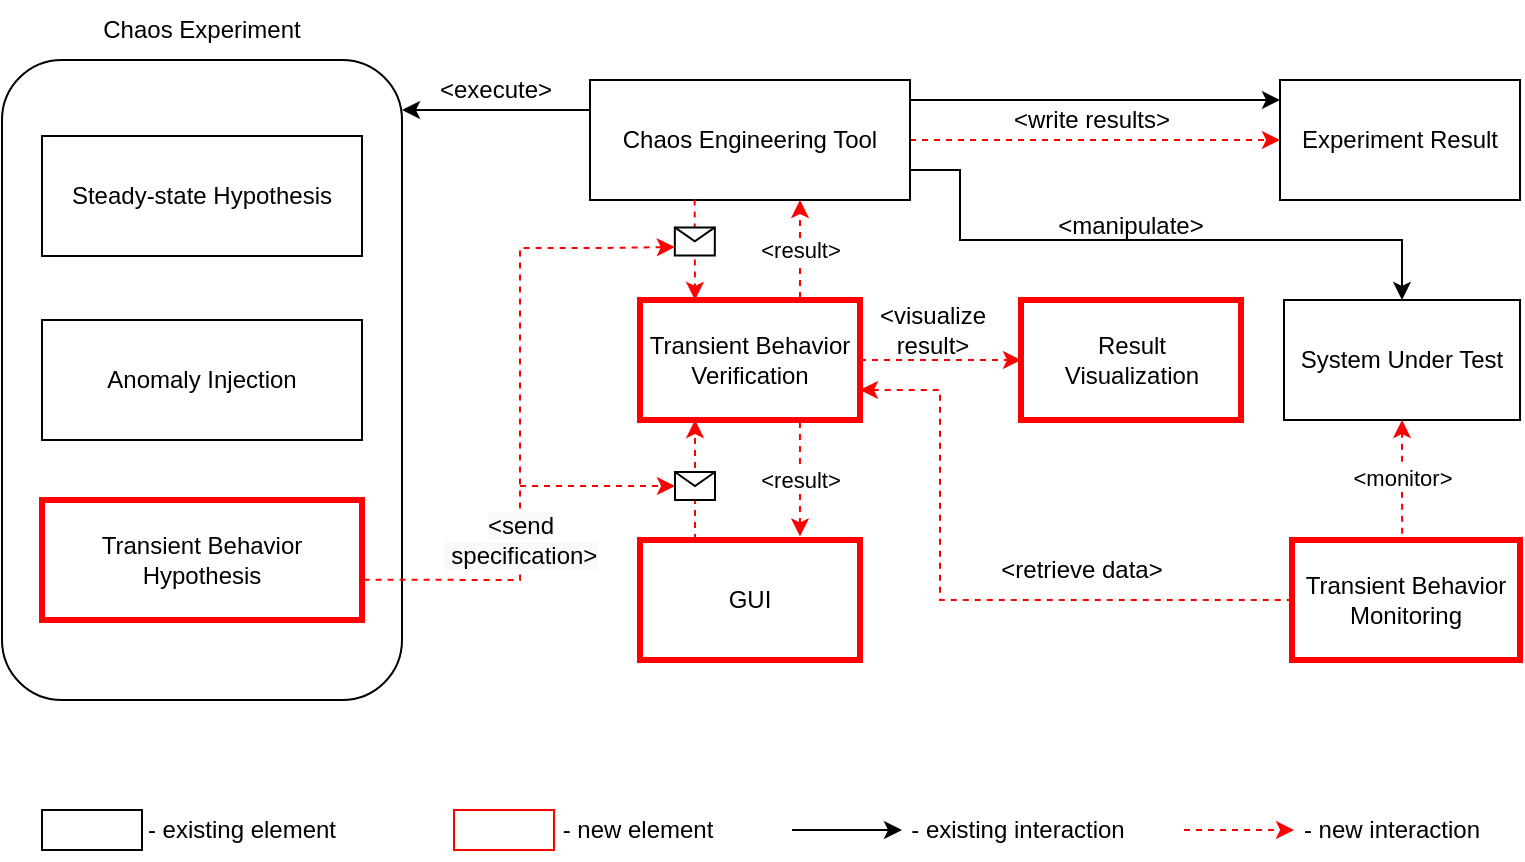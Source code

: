 <mxfile version="20.0.4" type="device"><diagram id="fFr-4gl2UeUn9mwg2rh_" name="Page-1"><mxGraphModel dx="981" dy="554" grid="1" gridSize="10" guides="1" tooltips="1" connect="1" arrows="1" fold="1" page="1" pageScale="1" pageWidth="850" pageHeight="1100" math="0" shadow="0"><root><mxCell id="0"/><mxCell id="1" parent="0"/><mxCell id="uN0FjOASAgnn-tb3AI2a-1" value="" style="rounded=1;whiteSpace=wrap;html=1;gradientColor=none;fillColor=none;" parent="1" vertex="1"><mxGeometry x="1" y="80" width="200" height="320" as="geometry"/></mxCell><mxCell id="uN0FjOASAgnn-tb3AI2a-2" value="Steady-state Hypothesis" style="rounded=0;whiteSpace=wrap;html=1;" parent="1" vertex="1"><mxGeometry x="21" y="118" width="160" height="60" as="geometry"/></mxCell><mxCell id="uN0FjOASAgnn-tb3AI2a-3" value="Anomaly Injection" style="rounded=0;whiteSpace=wrap;html=1;" parent="1" vertex="1"><mxGeometry x="21" y="210" width="160" height="60" as="geometry"/></mxCell><mxCell id="uN0FjOASAgnn-tb3AI2a-4" value="Transient Behavior Hypothesis" style="rounded=0;whiteSpace=wrap;html=1;strokeColor=#FF0000;strokeWidth=3;" parent="1" vertex="1"><mxGeometry x="21" y="300" width="160" height="60" as="geometry"/></mxCell><mxCell id="uN0FjOASAgnn-tb3AI2a-5" value="Chaos Experiment" style="text;html=1;strokeColor=none;fillColor=none;align=center;verticalAlign=middle;whiteSpace=wrap;rounded=0;dashed=1;" parent="1" vertex="1"><mxGeometry x="41" y="50" width="120" height="30" as="geometry"/></mxCell><mxCell id="uN0FjOASAgnn-tb3AI2a-47" style="edgeStyle=orthogonalEdgeStyle;rounded=0;orthogonalLoop=1;jettySize=auto;html=1;exitX=1;exitY=0.5;exitDx=0;exitDy=0;" parent="1" source="uN0FjOASAgnn-tb3AI2a-10" target="uN0FjOASAgnn-tb3AI2a-17" edge="1"><mxGeometry relative="1" as="geometry"><Array as="points"><mxPoint x="455" y="100"/></Array></mxGeometry></mxCell><mxCell id="uN0FjOASAgnn-tb3AI2a-48" style="edgeStyle=orthogonalEdgeStyle;rounded=0;orthogonalLoop=1;jettySize=auto;html=1;exitX=1;exitY=0.75;exitDx=0;exitDy=0;entryX=0.5;entryY=0;entryDx=0;entryDy=0;strokeColor=#000000;" parent="1" source="uN0FjOASAgnn-tb3AI2a-10" target="uN0FjOASAgnn-tb3AI2a-11" edge="1"><mxGeometry relative="1" as="geometry"><Array as="points"><mxPoint x="480" y="135"/><mxPoint x="480" y="170"/><mxPoint x="701" y="170"/></Array></mxGeometry></mxCell><mxCell id="uN0FjOASAgnn-tb3AI2a-49" style="edgeStyle=orthogonalEdgeStyle;rounded=0;orthogonalLoop=1;jettySize=auto;html=1;exitX=1;exitY=0.5;exitDx=0;exitDy=0;dashed=1;strokeColor=#FF0000;" parent="1" source="uN0FjOASAgnn-tb3AI2a-10" target="uN0FjOASAgnn-tb3AI2a-17" edge="1"><mxGeometry relative="1" as="geometry"/></mxCell><mxCell id="uN0FjOASAgnn-tb3AI2a-53" style="edgeStyle=orthogonalEdgeStyle;rounded=0;orthogonalLoop=1;jettySize=auto;html=1;exitX=0;exitY=0.25;exitDx=0;exitDy=0;entryX=1;entryY=0.078;entryDx=0;entryDy=0;entryPerimeter=0;" parent="1" source="uN0FjOASAgnn-tb3AI2a-10" target="uN0FjOASAgnn-tb3AI2a-1" edge="1"><mxGeometry relative="1" as="geometry"/></mxCell><mxCell id="uN0FjOASAgnn-tb3AI2a-10" value="Chaos Engineering Tool" style="rounded=0;whiteSpace=wrap;html=1;strokeColor=#000000;strokeWidth=1;fillColor=none;gradientColor=none;" parent="1" vertex="1"><mxGeometry x="295" y="90" width="160" height="60" as="geometry"/></mxCell><mxCell id="uN0FjOASAgnn-tb3AI2a-11" value="System Under Test" style="rounded=0;whiteSpace=wrap;html=1;strokeColor=#000000;strokeWidth=1;fillColor=none;gradientColor=none;" parent="1" vertex="1"><mxGeometry x="642" y="200" width="118" height="60" as="geometry"/></mxCell><mxCell id="uN0FjOASAgnn-tb3AI2a-41" style="edgeStyle=orthogonalEdgeStyle;rounded=0;orthogonalLoop=1;jettySize=auto;html=1;exitX=1;exitY=0.75;exitDx=0;exitDy=0;entryX=0;entryY=0.5;entryDx=0;entryDy=0;startArrow=classic;startFill=1;endArrow=none;endFill=0;dashed=1;strokeColor=#FF0000;" parent="1" source="uN0FjOASAgnn-tb3AI2a-14" target="uN0FjOASAgnn-tb3AI2a-16" edge="1"><mxGeometry relative="1" as="geometry"><Array as="points"><mxPoint x="470" y="245"/><mxPoint x="470" y="350"/></Array></mxGeometry></mxCell><mxCell id="uN0FjOASAgnn-tb3AI2a-45" value="" style="edgeStyle=orthogonalEdgeStyle;rounded=0;orthogonalLoop=1;jettySize=auto;html=1;dashed=1;strokeColor=#FF0000;" parent="1" source="uN0FjOASAgnn-tb3AI2a-14" target="uN0FjOASAgnn-tb3AI2a-37" edge="1"><mxGeometry relative="1" as="geometry"/></mxCell><mxCell id="uN0FjOASAgnn-tb3AI2a-14" value="Transient Behavior Verification" style="rounded=0;whiteSpace=wrap;html=1;strokeColor=#FF0000;strokeWidth=3;" parent="1" vertex="1"><mxGeometry x="320" y="200" width="110" height="60" as="geometry"/></mxCell><mxCell id="uN0FjOASAgnn-tb3AI2a-16" value="Transient Behavior Monitoring" style="rounded=0;whiteSpace=wrap;html=1;strokeColor=#FF0000;strokeWidth=3;" parent="1" vertex="1"><mxGeometry x="646" y="320" width="114" height="60" as="geometry"/></mxCell><mxCell id="uN0FjOASAgnn-tb3AI2a-17" value="Experiment Result" style="rounded=0;whiteSpace=wrap;html=1;strokeColor=#000000;strokeWidth=1;fillColor=none;gradientColor=none;" parent="1" vertex="1"><mxGeometry x="640" y="90" width="120" height="60" as="geometry"/></mxCell><mxCell id="uN0FjOASAgnn-tb3AI2a-21" value="&amp;lt;execute&amp;gt;" style="text;html=1;strokeColor=none;fillColor=none;align=center;verticalAlign=middle;whiteSpace=wrap;rounded=0;" parent="1" vertex="1"><mxGeometry x="218" y="80" width="60" height="30" as="geometry"/></mxCell><mxCell id="uN0FjOASAgnn-tb3AI2a-22" value="&amp;lt;visualize result&amp;gt;" style="text;html=1;strokeColor=none;fillColor=none;align=center;verticalAlign=middle;whiteSpace=wrap;rounded=0;" parent="1" vertex="1"><mxGeometry x="421.5" y="200" width="89" height="30" as="geometry"/></mxCell><mxCell id="uN0FjOASAgnn-tb3AI2a-24" value="&amp;lt;write results&amp;gt;" style="text;html=1;strokeColor=none;fillColor=none;align=center;verticalAlign=middle;whiteSpace=wrap;rounded=0;" parent="1" vertex="1"><mxGeometry x="491" y="95" width="110" height="30" as="geometry"/></mxCell><mxCell id="uN0FjOASAgnn-tb3AI2a-25" value="&amp;lt;manipulate&amp;gt;" style="text;html=1;strokeColor=none;fillColor=none;align=center;verticalAlign=middle;whiteSpace=wrap;rounded=0;" parent="1" vertex="1"><mxGeometry x="520" y="148" width="91" height="30" as="geometry"/></mxCell><mxCell id="uN0FjOASAgnn-tb3AI2a-27" value="&amp;lt;retrieve data&amp;gt;" style="text;html=1;strokeColor=none;fillColor=none;align=center;verticalAlign=middle;whiteSpace=wrap;rounded=0;" parent="1" vertex="1"><mxGeometry x="486" y="320" width="110" height="30" as="geometry"/></mxCell><mxCell id="uN0FjOASAgnn-tb3AI2a-28" value="" style="rounded=0;whiteSpace=wrap;html=1;fontSize=13;" parent="1" vertex="1"><mxGeometry x="21" y="455" width="50" height="20" as="geometry"/></mxCell><mxCell id="uN0FjOASAgnn-tb3AI2a-29" value="- existing element" style="text;html=1;strokeColor=none;fillColor=none;align=center;verticalAlign=middle;whiteSpace=wrap;rounded=0;" parent="1" vertex="1"><mxGeometry x="61" y="450" width="120" height="30" as="geometry"/></mxCell><mxCell id="uN0FjOASAgnn-tb3AI2a-30" value="" style="rounded=0;whiteSpace=wrap;html=1;fontSize=13;strokeColor=#FF0000;fillColor=#FFFFFF;" parent="1" vertex="1"><mxGeometry x="227" y="455" width="50" height="20" as="geometry"/></mxCell><mxCell id="uN0FjOASAgnn-tb3AI2a-31" value="- new element" style="text;html=1;strokeColor=none;fillColor=none;align=center;verticalAlign=middle;whiteSpace=wrap;rounded=0;" parent="1" vertex="1"><mxGeometry x="259" y="450" width="120" height="30" as="geometry"/></mxCell><mxCell id="uN0FjOASAgnn-tb3AI2a-32" value="" style="endArrow=classic;html=1;rounded=0;fontSize=13;strokeColor=#000000;" parent="1" edge="1"><mxGeometry width="50" height="50" relative="1" as="geometry"><mxPoint x="396" y="465" as="sourcePoint"/><mxPoint x="451" y="465" as="targetPoint"/></mxGeometry></mxCell><mxCell id="uN0FjOASAgnn-tb3AI2a-33" value="- existing interaction" style="text;html=1;strokeColor=none;fillColor=none;align=center;verticalAlign=middle;whiteSpace=wrap;rounded=0;" parent="1" vertex="1"><mxGeometry x="449" y="450" width="120" height="30" as="geometry"/></mxCell><mxCell id="uN0FjOASAgnn-tb3AI2a-34" value="" style="endArrow=classic;html=1;rounded=0;fontSize=13;strokeColor=#FF0000;dashed=1;" parent="1" edge="1"><mxGeometry width="50" height="50" relative="1" as="geometry"><mxPoint x="592" y="465" as="sourcePoint"/><mxPoint x="647" y="465" as="targetPoint"/></mxGeometry></mxCell><mxCell id="uN0FjOASAgnn-tb3AI2a-35" value="- new interaction" style="text;html=1;strokeColor=none;fillColor=none;align=center;verticalAlign=middle;whiteSpace=wrap;rounded=0;" parent="1" vertex="1"><mxGeometry x="636" y="450" width="120" height="30" as="geometry"/></mxCell><mxCell id="uN0FjOASAgnn-tb3AI2a-36" value="GUI" style="rounded=0;whiteSpace=wrap;html=1;strokeColor=#FF0000;strokeWidth=3;" parent="1" vertex="1"><mxGeometry x="320" y="320" width="110" height="60" as="geometry"/></mxCell><mxCell id="uN0FjOASAgnn-tb3AI2a-37" value="Result&lt;br&gt;Visualization" style="rounded=0;whiteSpace=wrap;html=1;strokeColor=#FF0000;strokeWidth=3;" parent="1" vertex="1"><mxGeometry x="510.5" y="200" width="110" height="60" as="geometry"/></mxCell><mxCell id="uN0FjOASAgnn-tb3AI2a-39" value="" style="endArrow=classic;html=1;rounded=0;exitX=0.327;exitY=0.995;exitDx=0;exitDy=0;entryX=0.25;entryY=0;entryDx=0;entryDy=0;exitPerimeter=0;dashed=1;strokeColor=#FF0000;" parent="1" source="uN0FjOASAgnn-tb3AI2a-10" target="uN0FjOASAgnn-tb3AI2a-14" edge="1"><mxGeometry relative="1" as="geometry"><mxPoint x="164" y="480" as="sourcePoint"/><mxPoint x="335" y="190" as="targetPoint"/></mxGeometry></mxCell><mxCell id="uN0FjOASAgnn-tb3AI2a-40" value="" style="shape=message;html=1;outlineConnect=0;" parent="uN0FjOASAgnn-tb3AI2a-39" vertex="1"><mxGeometry width="20" height="14" relative="1" as="geometry"><mxPoint x="-10" y="-11" as="offset"/></mxGeometry></mxCell><mxCell id="uN0FjOASAgnn-tb3AI2a-54" value="" style="endArrow=classic;html=1;rounded=0;entryX=0;entryY=0.7;entryDx=0;entryDy=0;exitX=1.005;exitY=0.664;exitDx=0;exitDy=0;exitPerimeter=0;dashed=1;strokeColor=#FF0000;" parent="1" source="uN0FjOASAgnn-tb3AI2a-4" target="uN0FjOASAgnn-tb3AI2a-40" edge="1"><mxGeometry relative="1" as="geometry"><mxPoint x="260" y="410" as="sourcePoint"/><mxPoint x="260" y="290" as="targetPoint"/><Array as="points"><mxPoint x="260" y="340"/><mxPoint x="260" y="174"/><mxPoint x="300" y="174"/></Array></mxGeometry></mxCell><mxCell id="uN0FjOASAgnn-tb3AI2a-55" value="&lt;span style=&quot;font-size: 12px; background-color: rgb(248, 249, 250);&quot;&gt;&amp;lt;send&lt;br&gt;&amp;nbsp;specification&amp;gt;&lt;/span&gt;" style="edgeLabel;resizable=0;html=1;align=center;verticalAlign=middle;" parent="uN0FjOASAgnn-tb3AI2a-54" connectable="0" vertex="1"><mxGeometry relative="1" as="geometry"><mxPoint y="63" as="offset"/></mxGeometry></mxCell><mxCell id="uN0FjOASAgnn-tb3AI2a-58" value="" style="endArrow=classic;html=1;rounded=0;entryX=0;entryY=0.5;entryDx=0;entryDy=0;dashed=1;strokeColor=#FF0000;" parent="1" target="uN0FjOASAgnn-tb3AI2a-62" edge="1"><mxGeometry width="50" height="50" relative="1" as="geometry"><mxPoint x="260" y="293" as="sourcePoint"/><mxPoint x="360" y="310" as="targetPoint"/></mxGeometry></mxCell><mxCell id="uN0FjOASAgnn-tb3AI2a-61" value="" style="endArrow=classic;html=1;rounded=0;exitX=0.25;exitY=0;exitDx=0;exitDy=0;entryX=0.25;entryY=1;entryDx=0;entryDy=0;dashed=1;strokeColor=#FF0000;" parent="1" source="uN0FjOASAgnn-tb3AI2a-36" target="uN0FjOASAgnn-tb3AI2a-14" edge="1"><mxGeometry relative="1" as="geometry"><mxPoint x="357.32" y="159.7" as="sourcePoint"/><mxPoint x="357.5" y="210" as="targetPoint"/></mxGeometry></mxCell><mxCell id="uN0FjOASAgnn-tb3AI2a-62" value="" style="shape=message;html=1;outlineConnect=0;" parent="uN0FjOASAgnn-tb3AI2a-61" vertex="1"><mxGeometry width="20" height="14" relative="1" as="geometry"><mxPoint x="-10" y="-4" as="offset"/></mxGeometry></mxCell><mxCell id="uN0FjOASAgnn-tb3AI2a-66" value="" style="endArrow=classic;html=1;rounded=0;entryX=0.5;entryY=1;entryDx=0;entryDy=0;exitX=0.483;exitY=-0.052;exitDx=0;exitDy=0;exitPerimeter=0;dashed=1;strokeColor=#FF0000;" parent="1" source="uN0FjOASAgnn-tb3AI2a-16" target="uN0FjOASAgnn-tb3AI2a-11" edge="1"><mxGeometry relative="1" as="geometry"><mxPoint x="660" y="290" as="sourcePoint"/><mxPoint x="760" y="290" as="targetPoint"/><Array as="points"><mxPoint x="701" y="290"/></Array></mxGeometry></mxCell><mxCell id="uN0FjOASAgnn-tb3AI2a-67" value="&amp;lt;monitor&amp;gt;" style="edgeLabel;resizable=0;html=1;align=center;verticalAlign=middle;" parent="uN0FjOASAgnn-tb3AI2a-66" connectable="0" vertex="1"><mxGeometry relative="1" as="geometry"/></mxCell><mxCell id="uN0FjOASAgnn-tb3AI2a-70" value="" style="endArrow=classic;html=1;rounded=0;dashed=1;strokeColor=#FF0000;" parent="1" edge="1"><mxGeometry relative="1" as="geometry"><mxPoint x="400" y="199" as="sourcePoint"/><mxPoint x="400" y="150" as="targetPoint"/><Array as="points"><mxPoint x="400" y="163.56"/></Array></mxGeometry></mxCell><mxCell id="uN0FjOASAgnn-tb3AI2a-71" value="&amp;lt;result&amp;gt;" style="edgeLabel;resizable=0;html=1;align=center;verticalAlign=middle;" parent="uN0FjOASAgnn-tb3AI2a-70" connectable="0" vertex="1"><mxGeometry relative="1" as="geometry"/></mxCell><mxCell id="uN0FjOASAgnn-tb3AI2a-72" value="" style="endArrow=classic;html=1;rounded=0;entryX=0.727;entryY=-0.03;entryDx=0;entryDy=0;entryPerimeter=0;exitX=0.727;exitY=1;exitDx=0;exitDy=0;exitPerimeter=0;dashed=1;strokeColor=#FF0000;" parent="1" edge="1"><mxGeometry relative="1" as="geometry"><mxPoint x="399.97" y="261" as="sourcePoint"/><mxPoint x="399.97" y="318.2" as="targetPoint"/><Array as="points"><mxPoint x="400" y="291"/></Array></mxGeometry></mxCell><mxCell id="uN0FjOASAgnn-tb3AI2a-73" value="&amp;lt;result&amp;gt;" style="edgeLabel;resizable=0;html=1;align=center;verticalAlign=middle;" parent="uN0FjOASAgnn-tb3AI2a-72" connectable="0" vertex="1"><mxGeometry relative="1" as="geometry"/></mxCell></root></mxGraphModel></diagram></mxfile>